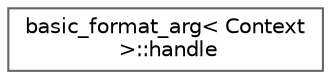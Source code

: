 digraph "类继承关系图"
{
 // LATEX_PDF_SIZE
  bgcolor="transparent";
  edge [fontname=Helvetica,fontsize=10,labelfontname=Helvetica,labelfontsize=10];
  node [fontname=Helvetica,fontsize=10,shape=box,height=0.2,width=0.4];
  rankdir="LR";
  Node0 [id="Node000000",label="basic_format_arg\< Context\l \>::handle",height=0.2,width=0.4,color="grey40", fillcolor="white", style="filled",URL="$classbasic__format__arg_1_1handle.html",tooltip=" "];
}
